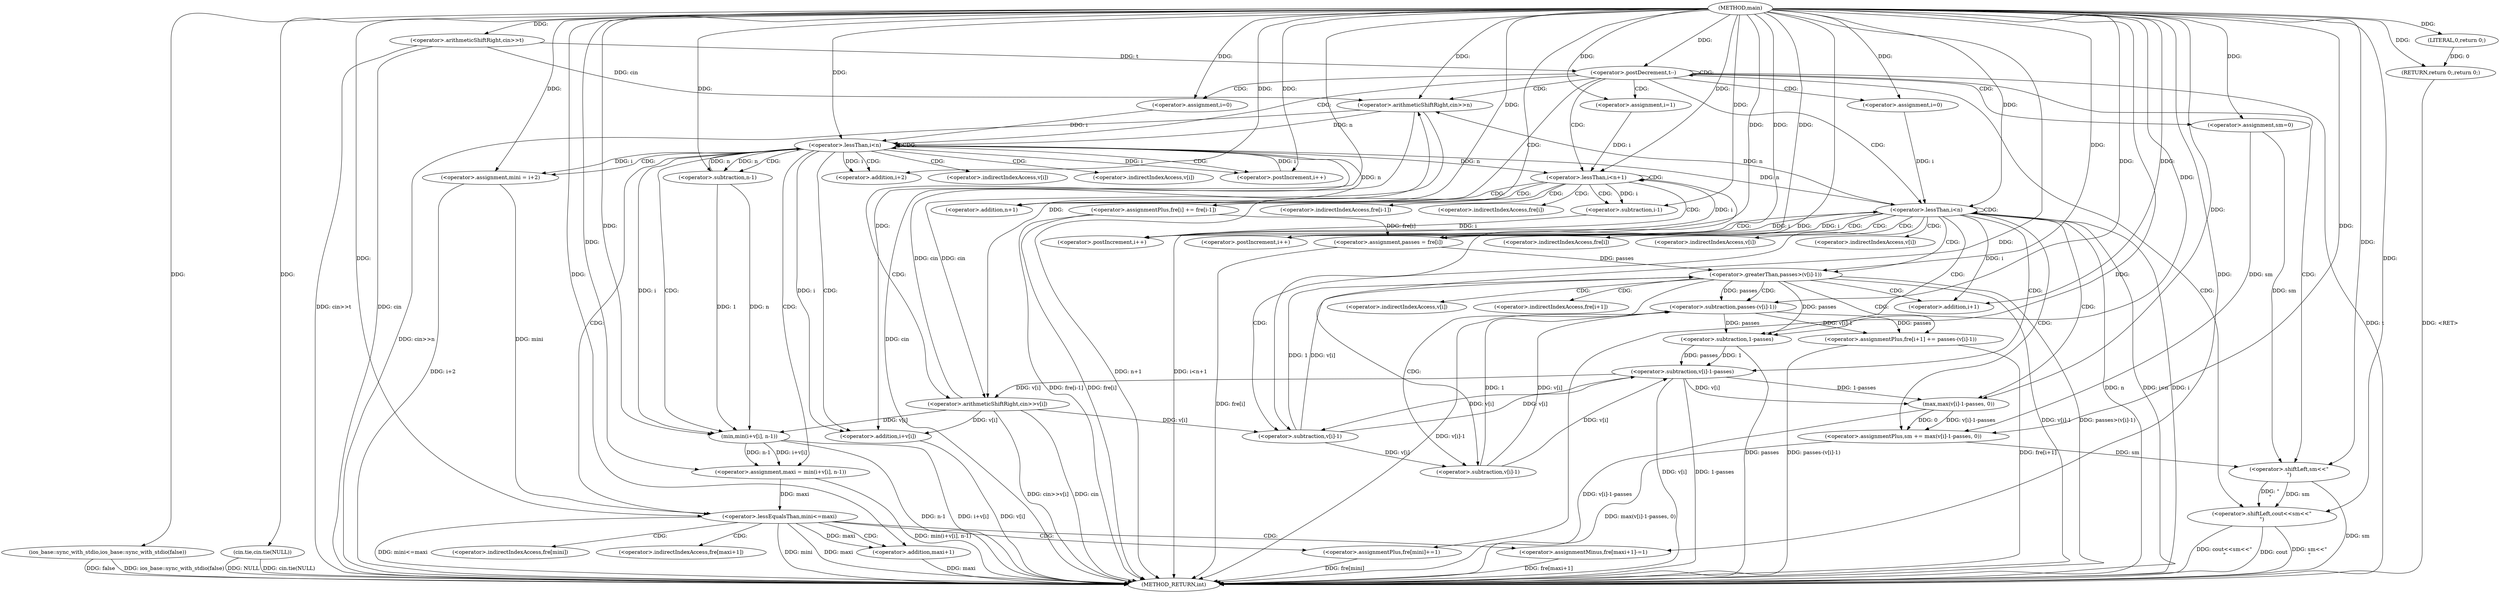 digraph "main" {  
"1000115" [label = "(METHOD,main)" ]
"1000269" [label = "(METHOD_RETURN,int)" ]
"1000117" [label = "(ios_base::sync_with_stdio,ios_base::sync_with_stdio(false))" ]
"1000119" [label = "(cin.tie,cin.tie(NULL))" ]
"1000122" [label = "(<operator>.arithmeticShiftRight,cin>>t)" ]
"1000267" [label = "(RETURN,return 0;,return 0;)" ]
"1000126" [label = "(<operator>.postDecrement,t--)" ]
"1000268" [label = "(LITERAL,0,return 0;)" ]
"1000130" [label = "(<operator>.arithmeticShiftRight,cin>>n)" ]
"1000209" [label = "(<operator>.assignment,sm=0)" ]
"1000262" [label = "(<operator>.shiftLeft,cout<<sm<<\"\n\")" ]
"1000137" [label = "(<operator>.assignment,i=0)" ]
"1000140" [label = "(<operator>.lessThan,i<n)" ]
"1000143" [label = "(<operator>.postIncrement,i++)" ]
"1000188" [label = "(<operator>.assignment,i=1)" ]
"1000191" [label = "(<operator>.lessThan,i<n+1)" ]
"1000196" [label = "(<operator>.postIncrement,i++)" ]
"1000214" [label = "(<operator>.assignment,i=0)" ]
"1000217" [label = "(<operator>.lessThan,i<n)" ]
"1000220" [label = "(<operator>.postIncrement,i++)" ]
"1000146" [label = "(<operator>.arithmeticShiftRight,cin>>v[i])" ]
"1000152" [label = "(<operator>.assignment,mini = i+2)" ]
"1000158" [label = "(<operator>.assignment,maxi = min(i+v[i], n-1))" ]
"1000199" [label = "(<operator>.assignmentPlus,fre[i] += fre[i-1])" ]
"1000224" [label = "(<operator>.assignment,passes = fre[i])" ]
"1000251" [label = "(<operator>.assignmentPlus,sm += max(v[i]-1-passes, 0))" ]
"1000264" [label = "(<operator>.shiftLeft,sm<<\"\n\")" ]
"1000170" [label = "(<operator>.lessEqualsThan,mini<=maxi)" ]
"1000193" [label = "(<operator>.addition,n+1)" ]
"1000230" [label = "(<operator>.greaterThan,passes>(v[i]-1))" ]
"1000154" [label = "(<operator>.addition,i+2)" ]
"1000160" [label = "(min,min(i+v[i], n-1))" ]
"1000174" [label = "(<operator>.assignmentPlus,fre[mini]+=1)" ]
"1000179" [label = "(<operator>.assignmentMinus,fre[maxi+1]-=1)" ]
"1000238" [label = "(<operator>.assignmentPlus,fre[i+1] += passes-(v[i]-1))" ]
"1000253" [label = "(max,max(v[i]-1-passes, 0))" ]
"1000161" [label = "(<operator>.addition,i+v[i])" ]
"1000166" [label = "(<operator>.subtraction,n-1)" ]
"1000205" [label = "(<operator>.subtraction,i-1)" ]
"1000232" [label = "(<operator>.subtraction,v[i]-1)" ]
"1000254" [label = "(<operator>.subtraction,v[i]-1-passes)" ]
"1000244" [label = "(<operator>.subtraction,passes-(v[i]-1))" ]
"1000258" [label = "(<operator>.subtraction,1-passes)" ]
"1000182" [label = "(<operator>.addition,maxi+1)" ]
"1000241" [label = "(<operator>.addition,i+1)" ]
"1000246" [label = "(<operator>.subtraction,v[i]-1)" ]
"1000148" [label = "(<operator>.indirectIndexAccess,v[i])" ]
"1000200" [label = "(<operator>.indirectIndexAccess,fre[i])" ]
"1000203" [label = "(<operator>.indirectIndexAccess,fre[i-1])" ]
"1000226" [label = "(<operator>.indirectIndexAccess,fre[i])" ]
"1000163" [label = "(<operator>.indirectIndexAccess,v[i])" ]
"1000175" [label = "(<operator>.indirectIndexAccess,fre[mini])" ]
"1000180" [label = "(<operator>.indirectIndexAccess,fre[maxi+1])" ]
"1000233" [label = "(<operator>.indirectIndexAccess,v[i])" ]
"1000239" [label = "(<operator>.indirectIndexAccess,fre[i+1])" ]
"1000255" [label = "(<operator>.indirectIndexAccess,v[i])" ]
"1000247" [label = "(<operator>.indirectIndexAccess,v[i])" ]
  "1000267" -> "1000269"  [ label = "DDG: <RET>"] 
  "1000117" -> "1000269"  [ label = "DDG: ios_base::sync_with_stdio(false)"] 
  "1000119" -> "1000269"  [ label = "DDG: cin.tie(NULL)"] 
  "1000122" -> "1000269"  [ label = "DDG: cin"] 
  "1000122" -> "1000269"  [ label = "DDG: cin>>t"] 
  "1000126" -> "1000269"  [ label = "DDG: t"] 
  "1000130" -> "1000269"  [ label = "DDG: cin"] 
  "1000130" -> "1000269"  [ label = "DDG: cin>>n"] 
  "1000191" -> "1000269"  [ label = "DDG: n+1"] 
  "1000191" -> "1000269"  [ label = "DDG: i<n+1"] 
  "1000217" -> "1000269"  [ label = "DDG: i"] 
  "1000217" -> "1000269"  [ label = "DDG: n"] 
  "1000217" -> "1000269"  [ label = "DDG: i<n"] 
  "1000264" -> "1000269"  [ label = "DDG: sm"] 
  "1000262" -> "1000269"  [ label = "DDG: sm<<\"\n\""] 
  "1000262" -> "1000269"  [ label = "DDG: cout<<sm<<\"\n\""] 
  "1000224" -> "1000269"  [ label = "DDG: fre[i]"] 
  "1000230" -> "1000269"  [ label = "DDG: v[i]-1"] 
  "1000230" -> "1000269"  [ label = "DDG: passes>(v[i]-1)"] 
  "1000238" -> "1000269"  [ label = "DDG: fre[i+1]"] 
  "1000244" -> "1000269"  [ label = "DDG: v[i]-1"] 
  "1000238" -> "1000269"  [ label = "DDG: passes-(v[i]-1)"] 
  "1000254" -> "1000269"  [ label = "DDG: v[i]"] 
  "1000258" -> "1000269"  [ label = "DDG: passes"] 
  "1000254" -> "1000269"  [ label = "DDG: 1-passes"] 
  "1000253" -> "1000269"  [ label = "DDG: v[i]-1-passes"] 
  "1000251" -> "1000269"  [ label = "DDG: max(v[i]-1-passes, 0)"] 
  "1000199" -> "1000269"  [ label = "DDG: fre[i]"] 
  "1000199" -> "1000269"  [ label = "DDG: fre[i-1]"] 
  "1000146" -> "1000269"  [ label = "DDG: cin"] 
  "1000146" -> "1000269"  [ label = "DDG: cin>>v[i]"] 
  "1000152" -> "1000269"  [ label = "DDG: i+2"] 
  "1000161" -> "1000269"  [ label = "DDG: v[i]"] 
  "1000160" -> "1000269"  [ label = "DDG: i+v[i]"] 
  "1000160" -> "1000269"  [ label = "DDG: n-1"] 
  "1000158" -> "1000269"  [ label = "DDG: min(i+v[i], n-1)"] 
  "1000170" -> "1000269"  [ label = "DDG: mini"] 
  "1000170" -> "1000269"  [ label = "DDG: maxi"] 
  "1000170" -> "1000269"  [ label = "DDG: mini<=maxi"] 
  "1000174" -> "1000269"  [ label = "DDG: fre[mini]"] 
  "1000182" -> "1000269"  [ label = "DDG: maxi"] 
  "1000179" -> "1000269"  [ label = "DDG: fre[maxi+1]"] 
  "1000119" -> "1000269"  [ label = "DDG: NULL"] 
  "1000262" -> "1000269"  [ label = "DDG: cout"] 
  "1000117" -> "1000269"  [ label = "DDG: false"] 
  "1000268" -> "1000267"  [ label = "DDG: 0"] 
  "1000115" -> "1000267"  [ label = "DDG: "] 
  "1000115" -> "1000117"  [ label = "DDG: "] 
  "1000115" -> "1000119"  [ label = "DDG: "] 
  "1000115" -> "1000122"  [ label = "DDG: "] 
  "1000115" -> "1000268"  [ label = "DDG: "] 
  "1000122" -> "1000126"  [ label = "DDG: t"] 
  "1000115" -> "1000126"  [ label = "DDG: "] 
  "1000115" -> "1000209"  [ label = "DDG: "] 
  "1000122" -> "1000130"  [ label = "DDG: cin"] 
  "1000146" -> "1000130"  [ label = "DDG: cin"] 
  "1000115" -> "1000130"  [ label = "DDG: "] 
  "1000217" -> "1000130"  [ label = "DDG: n"] 
  "1000115" -> "1000137"  [ label = "DDG: "] 
  "1000115" -> "1000188"  [ label = "DDG: "] 
  "1000115" -> "1000214"  [ label = "DDG: "] 
  "1000115" -> "1000262"  [ label = "DDG: "] 
  "1000264" -> "1000262"  [ label = "DDG: sm"] 
  "1000264" -> "1000262"  [ label = "DDG: \"\n\""] 
  "1000137" -> "1000140"  [ label = "DDG: i"] 
  "1000143" -> "1000140"  [ label = "DDG: i"] 
  "1000115" -> "1000140"  [ label = "DDG: "] 
  "1000130" -> "1000140"  [ label = "DDG: n"] 
  "1000166" -> "1000140"  [ label = "DDG: n"] 
  "1000115" -> "1000143"  [ label = "DDG: "] 
  "1000140" -> "1000143"  [ label = "DDG: i"] 
  "1000140" -> "1000152"  [ label = "DDG: i"] 
  "1000115" -> "1000152"  [ label = "DDG: "] 
  "1000160" -> "1000158"  [ label = "DDG: i+v[i]"] 
  "1000160" -> "1000158"  [ label = "DDG: n-1"] 
  "1000188" -> "1000191"  [ label = "DDG: i"] 
  "1000196" -> "1000191"  [ label = "DDG: i"] 
  "1000115" -> "1000191"  [ label = "DDG: "] 
  "1000140" -> "1000191"  [ label = "DDG: n"] 
  "1000205" -> "1000196"  [ label = "DDG: i"] 
  "1000115" -> "1000196"  [ label = "DDG: "] 
  "1000214" -> "1000217"  [ label = "DDG: i"] 
  "1000220" -> "1000217"  [ label = "DDG: i"] 
  "1000115" -> "1000217"  [ label = "DDG: "] 
  "1000140" -> "1000217"  [ label = "DDG: n"] 
  "1000217" -> "1000220"  [ label = "DDG: i"] 
  "1000115" -> "1000220"  [ label = "DDG: "] 
  "1000199" -> "1000224"  [ label = "DDG: fre[i]"] 
  "1000253" -> "1000251"  [ label = "DDG: v[i]-1-passes"] 
  "1000253" -> "1000251"  [ label = "DDG: 0"] 
  "1000209" -> "1000264"  [ label = "DDG: sm"] 
  "1000251" -> "1000264"  [ label = "DDG: sm"] 
  "1000115" -> "1000264"  [ label = "DDG: "] 
  "1000130" -> "1000146"  [ label = "DDG: cin"] 
  "1000115" -> "1000146"  [ label = "DDG: "] 
  "1000254" -> "1000146"  [ label = "DDG: v[i]"] 
  "1000115" -> "1000158"  [ label = "DDG: "] 
  "1000140" -> "1000193"  [ label = "DDG: n"] 
  "1000115" -> "1000193"  [ label = "DDG: "] 
  "1000115" -> "1000224"  [ label = "DDG: "] 
  "1000209" -> "1000251"  [ label = "DDG: sm"] 
  "1000115" -> "1000251"  [ label = "DDG: "] 
  "1000140" -> "1000154"  [ label = "DDG: i"] 
  "1000115" -> "1000154"  [ label = "DDG: "] 
  "1000146" -> "1000160"  [ label = "DDG: v[i]"] 
  "1000115" -> "1000160"  [ label = "DDG: "] 
  "1000140" -> "1000160"  [ label = "DDG: i"] 
  "1000166" -> "1000160"  [ label = "DDG: 1"] 
  "1000166" -> "1000160"  [ label = "DDG: n"] 
  "1000152" -> "1000170"  [ label = "DDG: mini"] 
  "1000115" -> "1000170"  [ label = "DDG: "] 
  "1000158" -> "1000170"  [ label = "DDG: maxi"] 
  "1000115" -> "1000174"  [ label = "DDG: "] 
  "1000115" -> "1000179"  [ label = "DDG: "] 
  "1000224" -> "1000230"  [ label = "DDG: passes"] 
  "1000115" -> "1000230"  [ label = "DDG: "] 
  "1000232" -> "1000230"  [ label = "DDG: 1"] 
  "1000232" -> "1000230"  [ label = "DDG: v[i]"] 
  "1000244" -> "1000238"  [ label = "DDG: passes"] 
  "1000244" -> "1000238"  [ label = "DDG: v[i]-1"] 
  "1000254" -> "1000253"  [ label = "DDG: v[i]"] 
  "1000254" -> "1000253"  [ label = "DDG: 1-passes"] 
  "1000115" -> "1000253"  [ label = "DDG: "] 
  "1000115" -> "1000161"  [ label = "DDG: "] 
  "1000140" -> "1000161"  [ label = "DDG: i"] 
  "1000146" -> "1000161"  [ label = "DDG: v[i]"] 
  "1000140" -> "1000166"  [ label = "DDG: n"] 
  "1000115" -> "1000166"  [ label = "DDG: "] 
  "1000191" -> "1000205"  [ label = "DDG: i"] 
  "1000115" -> "1000205"  [ label = "DDG: "] 
  "1000254" -> "1000232"  [ label = "DDG: v[i]"] 
  "1000146" -> "1000232"  [ label = "DDG: v[i]"] 
  "1000115" -> "1000232"  [ label = "DDG: "] 
  "1000232" -> "1000254"  [ label = "DDG: v[i]"] 
  "1000246" -> "1000254"  [ label = "DDG: v[i]"] 
  "1000258" -> "1000254"  [ label = "DDG: passes"] 
  "1000258" -> "1000254"  [ label = "DDG: 1"] 
  "1000230" -> "1000244"  [ label = "DDG: passes"] 
  "1000115" -> "1000244"  [ label = "DDG: "] 
  "1000246" -> "1000244"  [ label = "DDG: v[i]"] 
  "1000246" -> "1000244"  [ label = "DDG: 1"] 
  "1000115" -> "1000258"  [ label = "DDG: "] 
  "1000230" -> "1000258"  [ label = "DDG: passes"] 
  "1000244" -> "1000258"  [ label = "DDG: passes"] 
  "1000170" -> "1000182"  [ label = "DDG: maxi"] 
  "1000115" -> "1000182"  [ label = "DDG: "] 
  "1000217" -> "1000241"  [ label = "DDG: i"] 
  "1000115" -> "1000241"  [ label = "DDG: "] 
  "1000232" -> "1000246"  [ label = "DDG: v[i]"] 
  "1000115" -> "1000246"  [ label = "DDG: "] 
  "1000126" -> "1000191"  [ label = "CDG: "] 
  "1000126" -> "1000188"  [ label = "CDG: "] 
  "1000126" -> "1000214"  [ label = "CDG: "] 
  "1000126" -> "1000126"  [ label = "CDG: "] 
  "1000126" -> "1000130"  [ label = "CDG: "] 
  "1000126" -> "1000217"  [ label = "CDG: "] 
  "1000126" -> "1000262"  [ label = "CDG: "] 
  "1000126" -> "1000137"  [ label = "CDG: "] 
  "1000126" -> "1000193"  [ label = "CDG: "] 
  "1000126" -> "1000264"  [ label = "CDG: "] 
  "1000126" -> "1000209"  [ label = "CDG: "] 
  "1000126" -> "1000140"  [ label = "CDG: "] 
  "1000140" -> "1000161"  [ label = "CDG: "] 
  "1000140" -> "1000166"  [ label = "CDG: "] 
  "1000140" -> "1000148"  [ label = "CDG: "] 
  "1000140" -> "1000154"  [ label = "CDG: "] 
  "1000140" -> "1000160"  [ label = "CDG: "] 
  "1000140" -> "1000146"  [ label = "CDG: "] 
  "1000140" -> "1000152"  [ label = "CDG: "] 
  "1000140" -> "1000163"  [ label = "CDG: "] 
  "1000140" -> "1000143"  [ label = "CDG: "] 
  "1000140" -> "1000158"  [ label = "CDG: "] 
  "1000140" -> "1000170"  [ label = "CDG: "] 
  "1000140" -> "1000140"  [ label = "CDG: "] 
  "1000191" -> "1000200"  [ label = "CDG: "] 
  "1000191" -> "1000191"  [ label = "CDG: "] 
  "1000191" -> "1000199"  [ label = "CDG: "] 
  "1000191" -> "1000196"  [ label = "CDG: "] 
  "1000191" -> "1000203"  [ label = "CDG: "] 
  "1000191" -> "1000205"  [ label = "CDG: "] 
  "1000191" -> "1000193"  [ label = "CDG: "] 
  "1000217" -> "1000258"  [ label = "CDG: "] 
  "1000217" -> "1000233"  [ label = "CDG: "] 
  "1000217" -> "1000255"  [ label = "CDG: "] 
  "1000217" -> "1000251"  [ label = "CDG: "] 
  "1000217" -> "1000254"  [ label = "CDG: "] 
  "1000217" -> "1000220"  [ label = "CDG: "] 
  "1000217" -> "1000224"  [ label = "CDG: "] 
  "1000217" -> "1000217"  [ label = "CDG: "] 
  "1000217" -> "1000226"  [ label = "CDG: "] 
  "1000217" -> "1000232"  [ label = "CDG: "] 
  "1000217" -> "1000230"  [ label = "CDG: "] 
  "1000217" -> "1000253"  [ label = "CDG: "] 
  "1000170" -> "1000174"  [ label = "CDG: "] 
  "1000170" -> "1000182"  [ label = "CDG: "] 
  "1000170" -> "1000180"  [ label = "CDG: "] 
  "1000170" -> "1000175"  [ label = "CDG: "] 
  "1000170" -> "1000179"  [ label = "CDG: "] 
  "1000230" -> "1000238"  [ label = "CDG: "] 
  "1000230" -> "1000244"  [ label = "CDG: "] 
  "1000230" -> "1000247"  [ label = "CDG: "] 
  "1000230" -> "1000239"  [ label = "CDG: "] 
  "1000230" -> "1000246"  [ label = "CDG: "] 
  "1000230" -> "1000241"  [ label = "CDG: "] 
}
